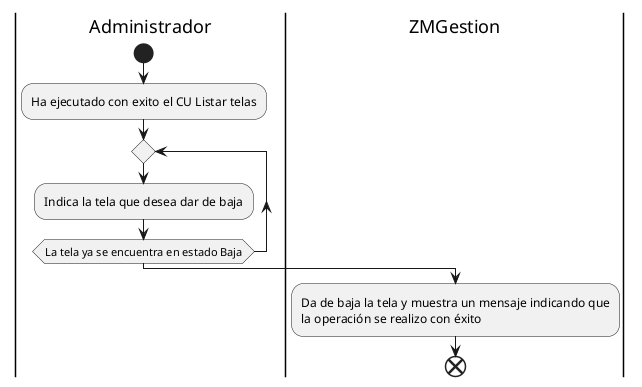 @startuml darBajaTela
|Administrador|
start 
:Ha ejecutado con exito el CU Listar telas;
repeat
:Indica la tela que desea dar de baja;
repeat while(La tela ya se encuentra en estado Baja)
|ZMGestion|
:Da de baja la tela y muestra un mensaje indicando que
la operación se realizo con éxito;
end
@enduml